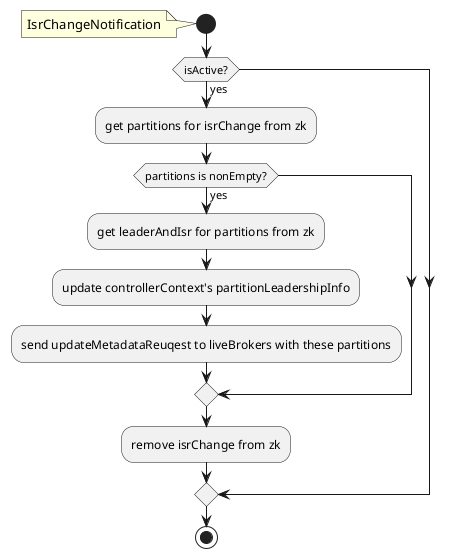 @startuml
start
note left: IsrChangeNotification
if (isActive?) then(yes)
	:get partitions for isrChange from zk;
	if (partitions is nonEmpty?) then(yes)
		:get leaderAndIsr for partitions from zk;
		:update controllerContext's partitionLeadershipInfo;
		:send updateMetadataReuqest to liveBrokers with these partitions;
	endif
	:remove isrChange from zk;
endif
stop
@enduml
